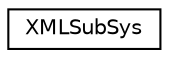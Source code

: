digraph "Graphical Class Hierarchy"
{
  edge [fontname="Helvetica",fontsize="10",labelfontname="Helvetica",labelfontsize="10"];
  node [fontname="Helvetica",fontsize="10",shape=record];
  rankdir="LR";
  Node0 [label="XMLSubSys",height=0.2,width=0.4,color="black", fillcolor="white", style="filled",URL="$d7/db5/class_x_m_l_sub_sys.html",tooltip="Utility methods for initialising, closing and using the XML-subsystem. "];
}
